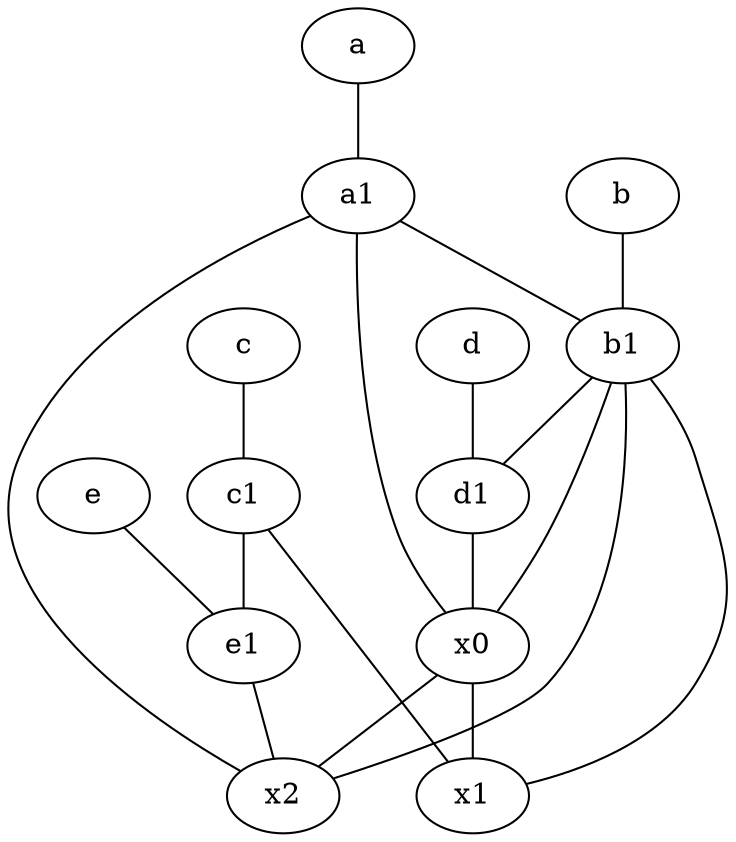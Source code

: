 graph {
	node [labelfontsize=50]
	c1 [labelfontsize=50 pos="4.5,3!"]
	x2 [labelfontsize=50]
	a1 [labelfontsize=50 pos="8,3!"]
	e [labelfontsize=50 pos="7,9!"]
	a [labelfontsize=50 pos="8,2!"]
	b1 [labelfontsize=50 pos="9,4!"]
	d [labelfontsize=50 pos="2,5!"]
	x1 [labelfontsize=50]
	e1 [labelfontsize=50 pos="7,7!"]
	c [labelfontsize=50 pos="4.5,2!"]
	b [labelfontsize=50 pos="10,4!"]
	d1 [labelfontsize=50 pos="3,5!"]
	x0 [labelfontsize=50]
	d1 -- x0
	a1 -- x2
	b1 -- x1
	x0 -- x1
	b1 -- x0
	c1 -- x1
	a -- a1
	b1 -- d1
	d -- d1
	b1 -- x2
	a1 -- x0
	c1 -- e1
	c -- c1
	e1 -- x2
	b -- b1
	e -- e1
	a1 -- b1
	x0 -- x2
}

